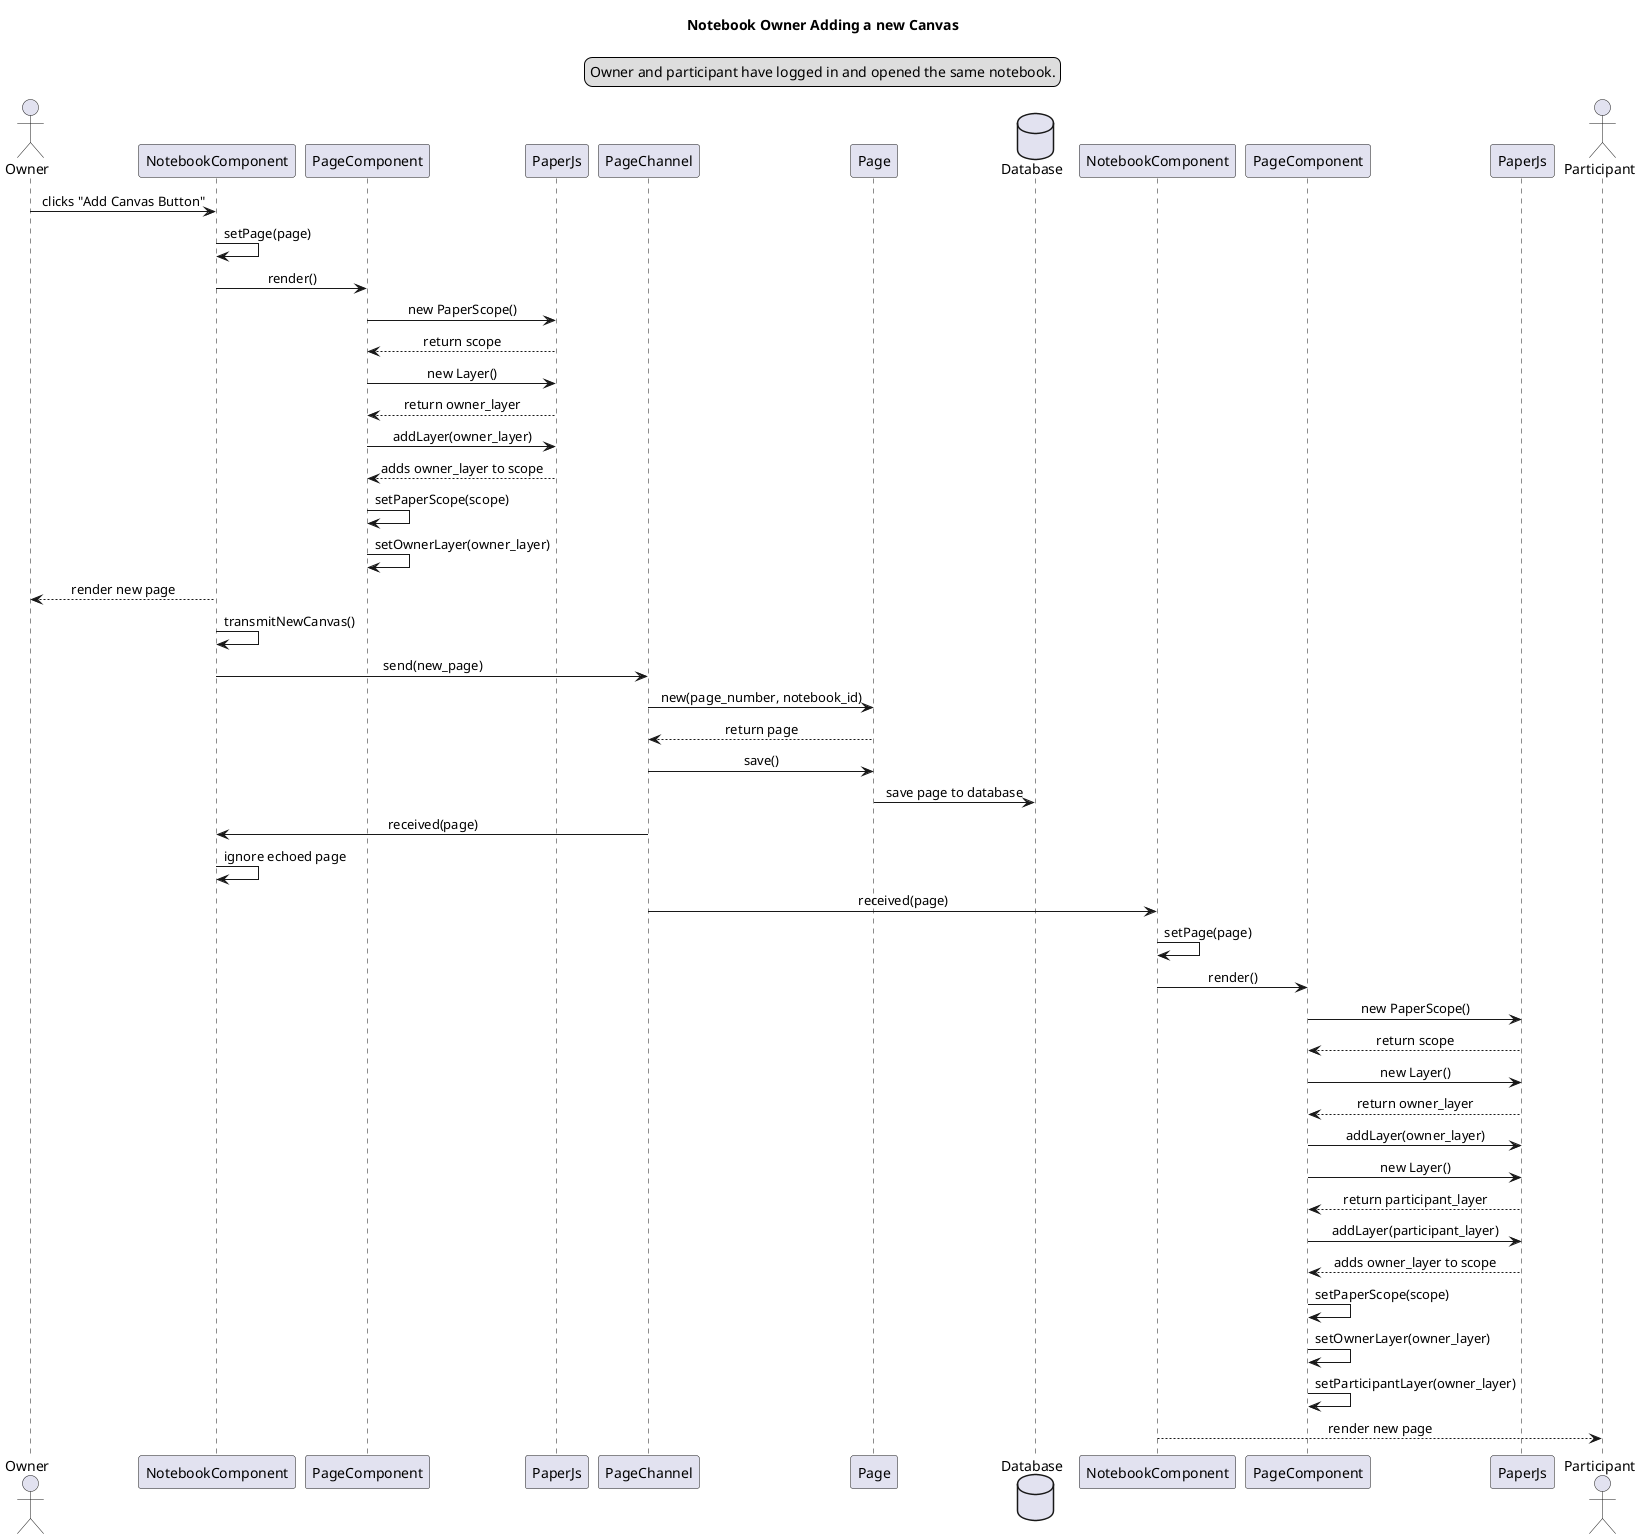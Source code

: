 @startuml Notebook Owner Adding a new Canvas
title Notebook Owner Adding a new Canvas
skinparam sequenceMessageAlign center
legend top
Owner and participant have logged in and opened the same notebook.
endlegend

actor Owner as owner
participant NotebookComponent as onc
participant PageComponent as opc
participant PaperJs as opjs
participant PageChannel as pch
participant Page as pm
database Database as db
participant NotebookComponent as pnc
participant PageComponent as ppc
participant PaperJs as ppjs
actor Participant as partic

owner -> onc : clicks "Add Canvas Button"
onc -> onc : setPage(page)

onc -> opc : render()
opc -> opjs : new PaperScope()
opc <-- opjs : return scope
opc -> opjs : new Layer()
opc <-- opjs : return owner_layer
opc -> opjs : addLayer(owner_layer)
opc <-- opjs : adds owner_layer to scope
opc -> opc : setPaperScope(scope)
opc -> opc : setOwnerLayer(owner_layer)

owner <-- onc : render new page

onc -> onc : transmitNewCanvas()
onc -> pch : send(new_page)
pch -> pm : new(page_number, notebook_id)
pch <-- pm : return page
pch -> pm : save()
pm -> db : save page to database

pch -> onc : received(page)
onc -> onc : ignore echoed page

pch -> pnc : received(page)
pnc -> pnc : setPage(page)

pnc -> ppc : render()
ppc -> ppjs : new PaperScope()
ppc <-- ppjs : return scope
ppc -> ppjs : new Layer()
ppc <-- ppjs : return owner_layer
ppc -> ppjs : addLayer(owner_layer)
ppc -> ppjs : new Layer()
ppc <-- ppjs : return participant_layer
ppc -> ppjs : addLayer(participant_layer)
ppc <-- ppjs : adds owner_layer to scope
ppc -> ppc : setPaperScope(scope)
ppc -> ppc : setOwnerLayer(owner_layer)
ppc -> ppc : setParticipantLayer(owner_layer)

partic <-- pnc : render new page

@enduml